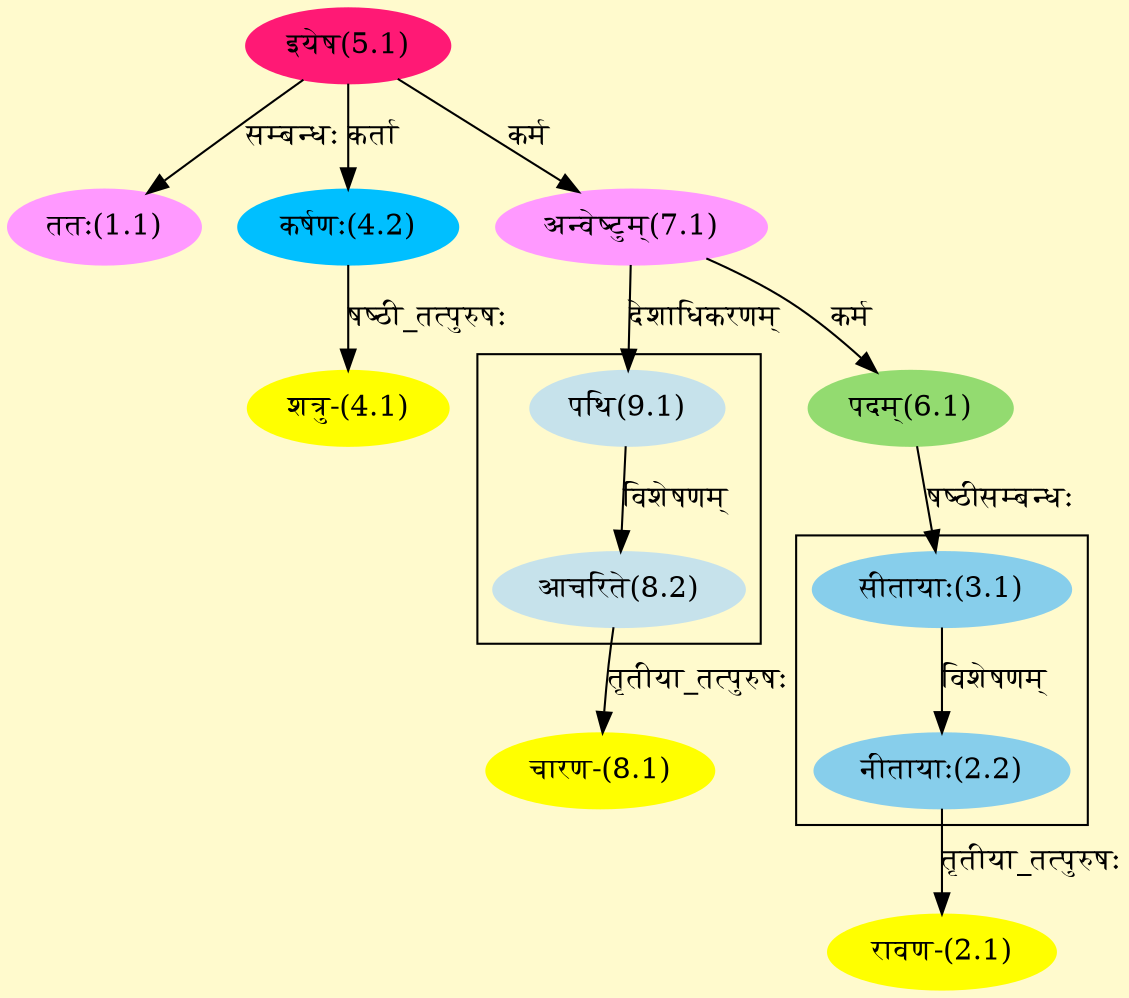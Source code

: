 digraph G{
rankdir=BT;
 compound=true;
 bgcolor="lemonchiffon1";

subgraph cluster_1{
Node2_2 [style=filled, color="#87CEEB" label = "नीतायाः(2.2)"]
Node3_1 [style=filled, color="#87CEEB" label = "सीतायाः(3.1)"]

}

subgraph cluster_2{
Node8_2 [style=filled, color="#C6E2EB" label = "आचरिते(8.2)"]
Node9_1 [style=filled, color="#C6E2EB" label = "पथि(9.1)"]

}
Node1_1 [style=filled, color="#FF99FF" label = "ततः(1.1)"]
Node5_1 [style=filled, color="#FF1975" label = "इयेष(5.1)"]
Node2_1 [style=filled, color="#FFFF00" label = "रावण-(2.1)"]
Node2_2 [style=filled, color="#87CEEB" label = "नीतायाः(2.2)"]
Node3_1 [style=filled, color="#87CEEB" label = "सीतायाः(3.1)"]
Node6_1 [style=filled, color="#93DB70" label = "पदम्(6.1)"]
Node4_1 [style=filled, color="#FFFF00" label = "शत्रु-(4.1)"]
Node4_2 [style=filled, color="#00BFFF" label = "कर्षणः(4.2)"]
Node [style=filled, color="" label = "()"]
Node7_1 [style=filled, color="#FF99FF" label = "अन्वेष्टुम्(7.1)"]
Node8_1 [style=filled, color="#FFFF00" label = "चारण-(8.1)"]
Node8_2 [style=filled, color="#C6E2EB" label = "आचरिते(8.2)"]
Node9_1 [style=filled, color="#C6E2EB" label = "पथि(9.1)"]
/* Start of Relations section */

Node1_1 -> Node5_1 [  label="सम्बन्धः"  dir="back" ]
Node2_1 -> Node2_2 [  label="तृतीया_तत्पुरुषः"  dir="back" ]
Node2_2 -> Node3_1 [  label="विशेषणम्"  dir="back" ]
Node3_1 -> Node6_1 [  label="षष्ठीसम्बन्धः"  dir="back" ]
Node4_1 -> Node4_2 [  label="षष्ठी_तत्पुरुषः"  dir="back" ]
Node4_2 -> Node5_1 [  label="कर्ता"  dir="back" ]
Node6_1 -> Node7_1 [  label="कर्म"  dir="back" ]
Node7_1 -> Node5_1 [  label="कर्म"  dir="back" ]
Node8_1 -> Node8_2 [  label="तृतीया_तत्पुरुषः"  dir="back" ]
Node8_2 -> Node9_1 [  label="विशेषणम्"  dir="back" ]
Node9_1 -> Node7_1 [  label="देशाधिकरणम्"  dir="back" ]
}
